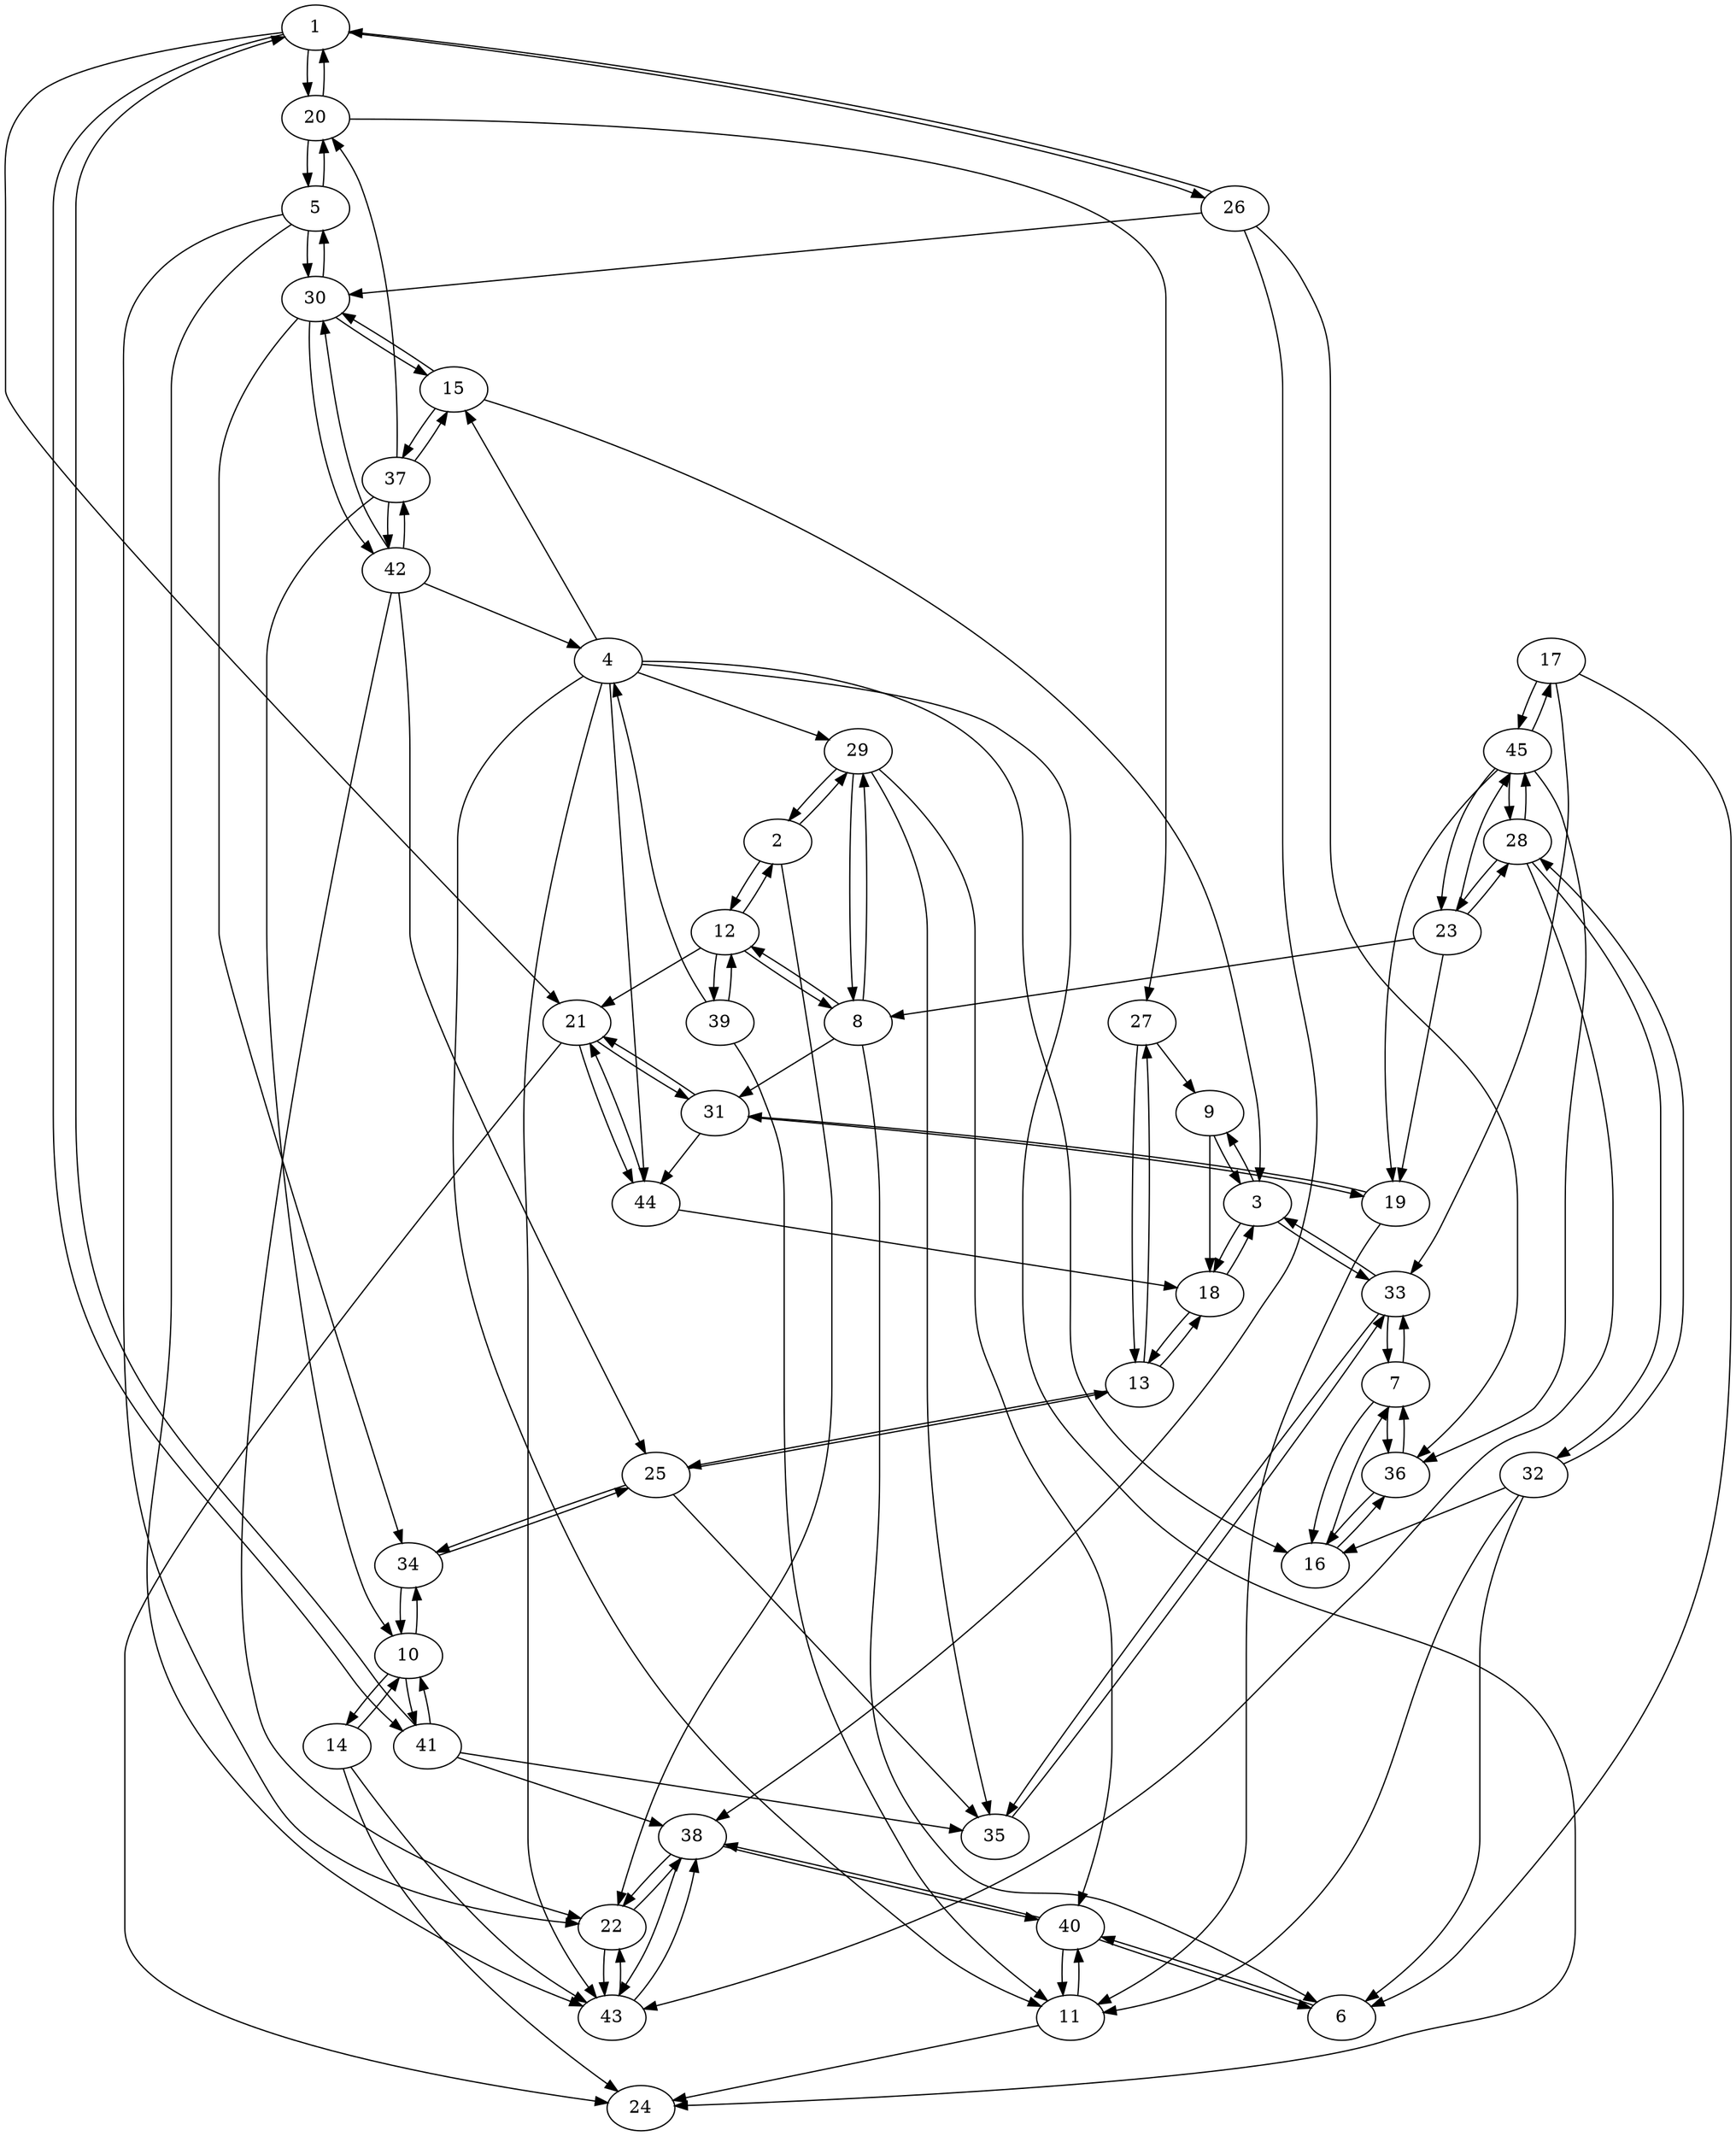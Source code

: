 digraph maze{
        1 -> 20;
        1 -> 26;
        1 -> 41;
        1 -> 21;
        2 -> 29;
        2 -> 22
        2 -> 12;
        3 -> 33;
        3 -> 9;
        3 -> 18;
        4 -> 44;
        4 -> 29;
        4 -> 15;
        4 -> 11;
        4 -> 16;
        4 -> 24;
        4 -> 43;
        5 -> 43;
        5 -> 22;
        5 -> 30;
        5 -> 20;
        6 -> 40;
        7 -> 33;
        7 -> 36;
        7 -> 16;
        8 -> 31;
        8 -> 6;
        8 -> 29;
        8 -> 12;
        9 -> 3;
        9 -> 18;
        10 -> 34;
        10 -> 41;
        10 -> 14;
        11 -> 40;
        11 -> 24;
        12 -> 2;
        12 -> 21;
        12 -> 8;
        12 -> 39;
        13 -> 27;
        13 -> 18;
        13 -> 25;
        14 -> 10;
        14 -> 43;
        14 -> 24;
        15 -> 30;
        15 -> 37;
        15 -> 3;
        16 -> 7;
        16 -> 36;
        17 -> 6;
        17 -> 33;
        17 -> 45;
        18 -> 3;
        18 -> 13;
        19 -> 11;
        19 -> 31;
        20 -> 1;
        20 -> 5;
        20 -> 27;
        21 -> 24;
        21 -> 31;
        21 -> 44;
        22 -> 38;
        22 -> 43;
        23 -> 8;
        23 -> 19;
        23 -> 28;
        23 -> 45;
        25 -> 13;
        25 -> 34;
        25 -> 35;
        26 -> 1;
        26 -> 30;
        26 -> 36;
        26 -> 38;
        27 -> 9;
        27 -> 13;
        28 -> 23;
        28 -> 32;
        28 -> 43;
        28 -> 45;
        29 -> 2;
        29 -> 8;
        29 -> 35;
        29 -> 40;
        30 -> 5;
        30 -> 15;
        30 -> 34;
        30 -> 42;
        31 -> 19;
        31 -> 21;
        31 -> 44;
        32 -> 6;
        32 -> 11;
        32 -> 16;
        32 -> 28;
        33 -> 3;
        33 -> 7;
        33 -> 35;
        34 -> 10;
        34 -> 25;
        35 -> 33;
        36 -> 7;
        36 -> 16;
        37 -> 15;
        37 -> 10;
        37 -> 42;
        37 -> 20;
        38 -> 40;
        38 -> 22;
        38 -> 43;
        39 -> 11;
        39 -> 4;
        39 -> 12;
        40 -> 11;
        40 -> 6;
        40 -> 38;
        41 -> 1;
        41 -> 35;
        41 -> 10;
        41 -> 38;
        42 -> 22;
        42 -> 30;
        42 -> 4;
        42 -> 25;
        42 -> 37;
        43 -> 22;
        43 -> 38;
        44 -> 21;
        44 -> 18;
        45 -> 28;
        45 -> 17;
        45 -> 36;
        45 -> 19;
        45 -> 23;
}
